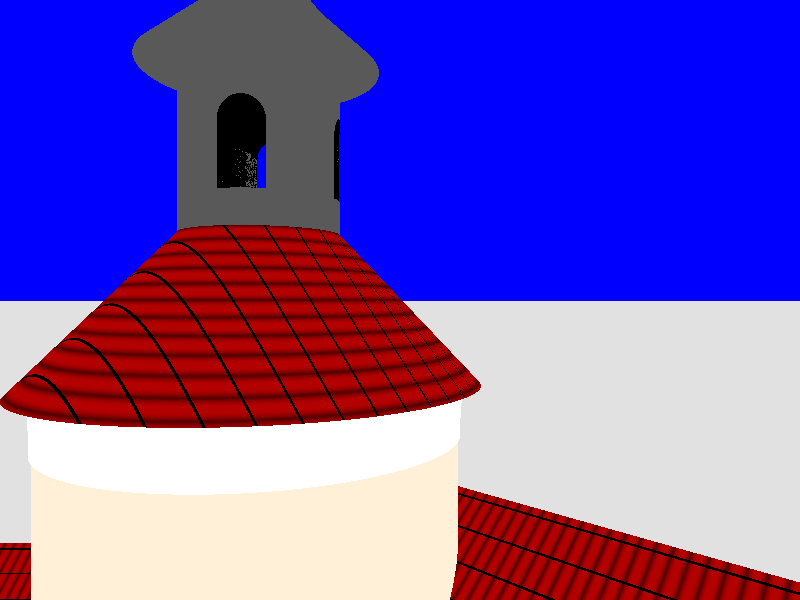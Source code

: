 #include "colors.inc"
#include "math.inc"

#declare cam = array[1]{
    camera {
        location <10,15,-10>
        look_at <0,15,0>
    }
}

global_settings { ambient_light <1,1,1> }

/*
    kamery
    0 - whatever
*/
camera {cam[0]}

//kolorki/tekstury
#declare c_wall = texture {
    pigment {rgb <1.000, 0.871, 0.678>}
    normal {pigment_pattern{wrinkles turbulence 0.2 scale 0.5},0.06}
}
#declare c_wall_alt = texture {pigment {rgb <1, 1, 1>}}
#declare c_roof = texture {
    pigment{
        gradient y
        color_map {
            [0.1 color rgb <0.1,0,0>]
            [0.9 color rgb <0.45,0,0>]
            //[0.9 color rgb <0.1,0,0>]
        }
        scallop_wave
        scale 0.2
    }
}
texture {
    pigment{
        gradient z
        color_map {
            [0.0 color rgbt <0,0,0,1>]
            [0.99 color rgbt <0,0,0,1>]
            [0.995 color rgbt <0,0,0,0>]
            //[0.9 color rgb <0.1,0,0>]
        }
        scallop_wave
        scale 0.4
    }
}

#declare c_roof_cone = texture {
    pigment{
        gradient y
        color_map {
            [0.1 color rgb <0.1,0,0>]
            [0.9 color rgb <0.45,0,0>]
            //[0.9 color rgb <0.1,0,0>]
        }
        scallop_wave
        scale 0.2
    }
}
texture {
    pigment{
        gradient z
        color_map {
            [0.0 color rgbt <0,0,0,1>]
            [0.99 color rgbt <0,0,0,1>]
            [0.995 color rgbt <0,0,0,0>]
            //[0.9 color rgb <0.1,0,0>]
        }
        scallop_wave
        scale 0.4
    }
}

#declare c_metal = texture {pigment {rgb <0.1, 0.1, 0.1>}}
#declare c_grass = texture {pigment {rgb <0.1, 0.1, 0.1>}}
#declare c_window = texture {
    pigment {
        rgb <0.15, 0.3, 0.4>
    }
    finish {
        diffuse 1
        reflection 0.15
    }
}
#declare c_window_alt = texture {pigment {rgb <0.09, 0.02, 0.>}}


sphere {<0,0,0>,10000 pigment {color Blue}}
light_source {
    <100,1250,-250>,
    White
}

plane {
    y, 0
    pigment {color Gray}
}

union {
    union {
        //random stuff behind
        box {
            <0,0,0>,<5,10,-5>
            texture {c_wall}
        }
        prism {
            conic_sweep
            0,1,5,
            <-2.5,-2.5>,<2.5,-2.5>,<2.5,2.5>,<-2.5,2.5>,<-2.5,-2.5>
            scale <1,2,1>
            rotate x*180
            translate <2.5,12,-2.5>
            texture {c_roof}
        }
        translate <-2,0,1>
    }
    union {
        //tower
        cylinder {
            <0,0,0>, <0,9.75,0>, 3
            texture {c_wall}
        }
        cylinder {
            <0,9.75,0>, <0,10,0>, 3.01
            texture {c_wall_alt}
        }
        difference {
            cylinder {
                <0,10,0>, <0,13,0>, 3
                texture {c_wall}
            }
        }
        cylinder {
            <0,13,0>, <0,13.25,0>, 3.03
            texture {c_wall_alt}
        }
        cone {
            <0,13.25,0>, 3.03
            <0,14,0>, 3.08
            texture {c_wall_alt}
        }
        cone {
            <0,13.75,0>, 3.33
            <0,16,0>, 1.2
            texture {c_roof}
        }
        difference {
            cylinder {
                <0,16,0>,
                <0,18.5,0>, 1.2
                open
                texture {c_metal}
            }
            #for (i,1,4,1)
                box {
                    <-15,16.5,-0.33>,<15,17.4,0.33>
                    rotate y*90*i+y*45
                }
                cylinder {
                    <-15,17.4,0>,<15,17.45,0>,0.33
                    rotate y*90*i+y*45
                }
            #end
        }
        cone {
            <0,18.5,0>, 1.8
            <0,19.25,0>, 1
            texture {c_metal}
        }
        cone {
            <0,19.25,0>, 1
            <0,19.75,0>, 0.6
            texture {c_metal}
        }
        cone {
            <0,19.75,0>, 0.6
            <0,21,0>, 0
            texture {c_metal}
        }
        translate <2,0,-5>
    }
    union {
        //important definitions
        #declare window_slot_small = box {
            <0,0,0>,<1.5,1.75,-0.5>
        }
        #declare window_slot_big = box {
            <0,0,0>,<1.5,2.25,-0.5>
        }

        #declare window_fill_small = union {
            difference {
                box {
                    <0,0,0>,<1.5,1.75,-0.25>
                    texture {c_wall_alt}
                }
                box {
                    <0.08,0.08,0.1>,<1.42,1.67,-0.35>
                    texture {c_wall_alt}
                }
            }
            box {
                <0.08,0.08,0>,<1.42,2.17,-0.20>
                texture {c_window}
            }
            #for (i,0,5,1)
                box {
                    <0.08,0.06+i/5*1.59,0>,<1.42,0.10+i/5*1.59,-0.24>
                    texture {c_window_alt}
                }
            #end
            #for (i,0,4,1)
                box {
                    #if (i=2)
                        <0.02+i/4*1.34,0.08,0>,<0.14+i/4*1.34,1.67,-0.24>
                    #else
                        <0.06+i/4*1.34,0.08,0>,<0.1+i/4*1.34,1.67,-0.24>
                    #end
                    texture {c_window_alt}
                }
            #end
        }
        #declare window_fill_big = union {
            difference {
                box {
                    <0,0,0>,<1.5,2.25,-0.25>
                    texture {c_wall_alt}
                }
                box {
                    <0.08,0.08,0.1>,<1.42,2.17,-0.35>
                    texture {c_window_alt}
                }
            }
            box {
                <0.08,0.08,0>,<1.42,2.17,-0.23>
                texture {c_window}
            }
            #for (i,0,6,1)
                box {
                    #if (i=3)
                        <0.08,0.02+i/6*2.09,0>,<1.42,0.14+i/6*2.09,-0.24>
                    #else
                        <0.08,0.06+i/6*2.09,0>,<1.42,0.10+i/6*2.09,-0.24>
                    #end
                    texture {c_window_alt}
                }
            #end
            #for (i,0,4,1)
                box {
                    #if (i=2)
                        <0.02+i/4*1.34,0.08,0>,<0.14+i/4*1.34,2.17,-0.24>
                    #else
                        <0.06+i/4*1.34,0.08,0>,<0.1+i/4*1.34,2.17,-0.24>
                    #end
                    texture {c_window_alt}
                }
            #end
        }
        #declare window_slots = union {
            object {
                window_slot_small
                translate y*7.75
            }
            object {
                window_slot_big
                translate y*4.25
            }
            object {
                window_slot_small
                translate y*1.25
            }

        }
        #declare window_fills = union {
            object {
                window_fill_small
                translate y*7.75
            }
            object {
                window_fill_big
                translate y*4.25
            }
            object {
                window_fill_small
                translate y*1.25
            }
        }
        //end of definition hell
        //x-aligned walls
        union {
            difference {
                union {
                    box {
                        <0,0,0>,<10,10,-5>
                        texture {c_wall}
                    }
                    prism {
                        0,10,4
                        <0,0>,<0,5>,<2,2.5>,<0,0>
                        texture {c_roof}
                        rotate z*90
                        rotate y*180
                        translate y*10
                    }
                }
                //wijndow slot prep
                object {
                    window_slots
                    translate <5.5,0,-4.75>
                }
                object {
                    window_slots
                    translate <8,0,-4.75>
                }
            }
            object {
                window_fills
                translate <5.5,0,-4.75>
            }
            object {
                window_fills
                translate <8,0,-4.75>
            }
        }
        union {
            difference {
                box {
                    <0,0,1>,<5,10,-6>
                    texture {c_wall}
                }
                object {
                    window_slots
                    translate <0.5,0,-5.75>
                }
                object {
                    window_slots
                    translate <3,0,-5.75>
                }
            }
            object {
                window_fills
                translate <0.5,0,-5.75>
            }
            object {
                window_fills
                translate <3,0,-5.75>
            }
            prism {
                0,25,4
                <0,1>,<0,5.5>,<2,2.75>,<0,-1>
                texture {c_roof}
                rotate z*90
                rotate y*180
                translate y*10
            }
            translate x*10
        }
        union {
            difference {
                box {
                    <0,0,1>,<15,10,-5.5>
                    texture {c_wall}
                }
                #for (i,0,4,1)
                    object {
                        window_slots
                        translate <0.5+3.1*i,0,-5.25>
                    }
                #end
            }
            #for (i,0,4,1)
                object {
                    window_fills
                    translate <0.5+3.1*i,0,-5.25>
                }
            #end
            prism {
                2.75,6,4
                <0,0>,<0,5>,<2,2.5>,<0,0>
                texture {c_roof}
                rotate z*90
                rotate y*270
                translate y*10
            }
            translate x*15
        }
        union {
            difference {
                box {
                    <0,0,1>,<5,10,-6>
                    texture {c_wall}
                }
                object {
                    window_slot_small
                    translate <0.5,7.75,-5.75>
                }
                object {
                    window_slot_big
                    translate <0.5,4.25,-5.75>
                }
                object {
                    window_slot_small
                    translate <3,1.25,-5.75>
                }
            }
            object {
                window_fill_small
                translate <0.5,7.75,-5.75>
            }
            object {
                window_fill_big
                translate <0.5,4.25,-5.75>
            }
            object {
                window_fill_small
                translate <3,1.25,-5.75>
            }
            prism {
                2.75,6,4
                <0,0>,<0,5>,<2,2.5>,<0,0>
                texture {c_roof}
                rotate z*90
                rotate y*270
                translate y*10
                translate x*5
            }
            translate x*30
        }
    }
    union {
        #declare window_slots = union {
            object {
                window_slot_big
                translate y*4.25
            }
            object {
                window_slot_small
                translate y*1.25
            }

        }
        #declare window_fills = union {
            object {
                window_fill_big
                translate y*4.25
            }
            object {
                window_fill_small
                translate y*1.25
            }
        }
        //unaligned walls
        union {
            difference {
                box {
                    <0,0,0>,<15,8,5>
                    texture {c_wall}
                }
                #for (i,0,2,1)
                    object {
                        window_slots
                        rotate y*180
                        translate <7.5+i*1.75,0,4.75>
                    }
                #end
                object {
                    window_slots
                    rotate y*180
                    translate <13.75,0,4.75>
                }
            }
            prism {
                0,-15,4
                <0,0>,<0,5>,<2,2.5>,<0,0>
                texture {c_roof}
                rotate z*90
                translate y*8
            }
            #for (i,0,2,1)
                object {
                    window_fills
                    rotate y*180
                    translate <7.5+i*1.75,0,4.75>
                }
            #end
            object {
                window_fills
                rotate y*180
                translate <13.75,0,4.75>
            }
            rotate y*135
            translate <0,0,0>
        }
        union {
            difference {
                box {
                    <0,0,0>,<10,8,5.5>
                    texture {c_wall}
                }
                object {
                    window_slot_big
                    rotate y*180
                    translate <4.125,4.25,5.25>
                }
                object {
                    window_slot_big
                    rotate y*180
                    translate <1.74,4.25,5.25>
                }
                #for (i,0,2,1)
                    object {
                        window_slots
                        rotate y*180
                        translate <6.5+i*1.75,0,5.25>
                    }
                #end
            }
            object {
                window_fill_big
                rotate y*180
                translate <4.125,4.25,5.25>
            }
            object {
                window_fill_big
                rotate y*180
                translate <1.74,4.25,5.25>
            }
            #for (i,0,2,1)
                object {
                    window_fills
                    rotate y*180
                    translate <6.5+i*1.75,0,5.25>
                }
            #end
            prism {
                0,-10,4
                <0,0>,<0,5.5>,<2,2.75>,<0,0>
                texture {c_roof}
                rotate z*90
                translate y*8
            }
            rotate y*125
            translate <15*cosd(-135),0,15*sind(-135)>
        }
        union {
            difference {
                box {
                    <0,0,0.5>,<6,8,5>
                    texture {c_wall}
                }
                object {
                    window_slots
                    rotate y*180
                    translate <2.25,0,4.75>
                }
                object {
                    window_slot_big
                    rotate y*180
                    translate <4.5,4.25,4.75>
                }
            }
            object {
                window_fills
                rotate y*180
                translate <2.25,0,4.75>
            }
            object {
                window_fill_big
                rotate y*180
                translate <4.5,4.25,4.75>
            }
            prism {
                0,-6,4
                <0,0.5>,<0,5>,<2,2.75>,<0,0>
                texture {c_roof}
                rotate z*90
                translate y*8
            }
            rotate y*125
            translate <15*cosd(-135)+10*cosd(-125),0,15*sind(-135)+10*sind(-125)>
        }
        union {
            difference {
                box {
                    <0,0,-0.5>,<8,8,6>
                    texture {c_wall}
                }
                #for (i,0,2,1)
                    object {
                        window_slots
                        rotate y*180
                        translate <2.75+i*2,0,5.75>
                    }
                #end
            }
            #for (i,0,2,1)
                object {
                    window_fills
                    rotate y*180
                    translate <2.75+i*2,0,5.75>
                }
            #end
            prism {
                0,-8,4
                <0,-0.5>,<0,6>,<2,2.75>,<0,0>
                texture {c_roof}
                rotate z*90
                translate y*8
            }
            rotate y*125
            translate <15*cosd(-135)+16*cosd(-125),0,15*sind(-135)+16*sind(-125)>
        }
        translate <0,0,1>
    }
}
